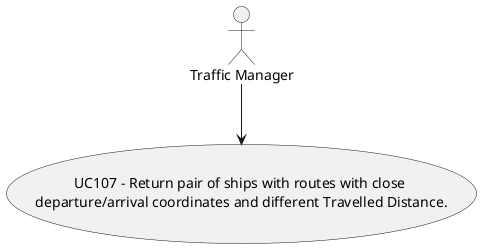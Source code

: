 @startuml
'https://plantuml.com/use-case-diagram

:Traffic Manager: --> (UC107 - Return pair of ships with routes with close \ndeparture/arrival coordinates and different Travelled Distance.)

@enduml